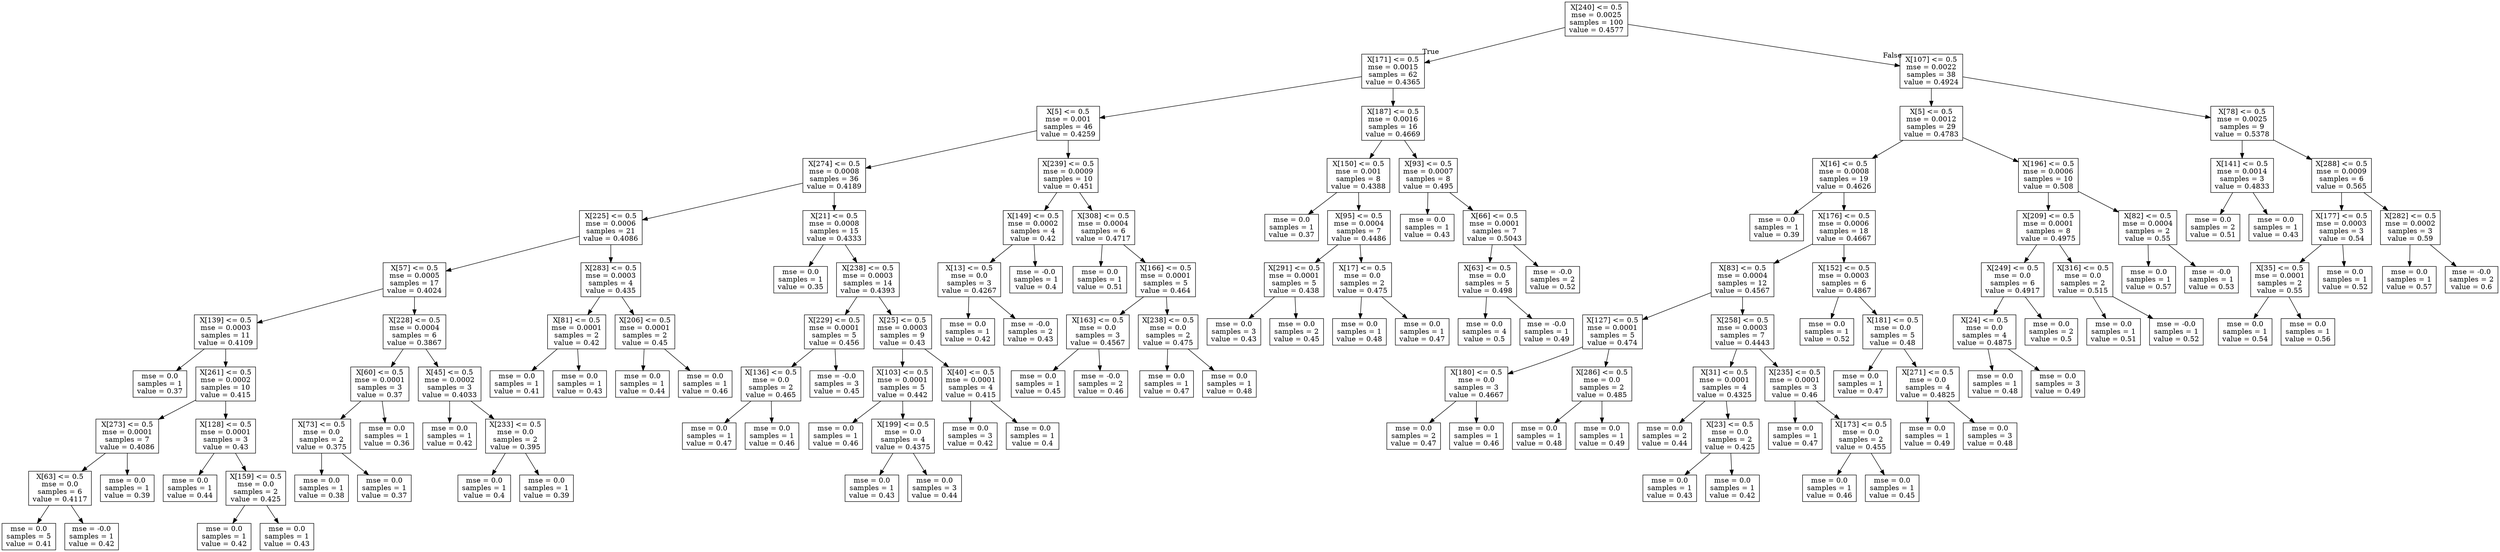 digraph Tree {
node [shape=box] ;
0 [label="X[240] <= 0.5\nmse = 0.0025\nsamples = 100\nvalue = 0.4577"] ;
1 [label="X[171] <= 0.5\nmse = 0.0015\nsamples = 62\nvalue = 0.4365"] ;
0 -> 1 [labeldistance=2.5, labelangle=45, headlabel="True"] ;
2 [label="X[5] <= 0.5\nmse = 0.001\nsamples = 46\nvalue = 0.4259"] ;
1 -> 2 ;
3 [label="X[274] <= 0.5\nmse = 0.0008\nsamples = 36\nvalue = 0.4189"] ;
2 -> 3 ;
4 [label="X[225] <= 0.5\nmse = 0.0006\nsamples = 21\nvalue = 0.4086"] ;
3 -> 4 ;
5 [label="X[57] <= 0.5\nmse = 0.0005\nsamples = 17\nvalue = 0.4024"] ;
4 -> 5 ;
6 [label="X[139] <= 0.5\nmse = 0.0003\nsamples = 11\nvalue = 0.4109"] ;
5 -> 6 ;
7 [label="mse = 0.0\nsamples = 1\nvalue = 0.37"] ;
6 -> 7 ;
8 [label="X[261] <= 0.5\nmse = 0.0002\nsamples = 10\nvalue = 0.415"] ;
6 -> 8 ;
9 [label="X[273] <= 0.5\nmse = 0.0001\nsamples = 7\nvalue = 0.4086"] ;
8 -> 9 ;
10 [label="X[63] <= 0.5\nmse = 0.0\nsamples = 6\nvalue = 0.4117"] ;
9 -> 10 ;
11 [label="mse = 0.0\nsamples = 5\nvalue = 0.41"] ;
10 -> 11 ;
12 [label="mse = -0.0\nsamples = 1\nvalue = 0.42"] ;
10 -> 12 ;
13 [label="mse = 0.0\nsamples = 1\nvalue = 0.39"] ;
9 -> 13 ;
14 [label="X[128] <= 0.5\nmse = 0.0001\nsamples = 3\nvalue = 0.43"] ;
8 -> 14 ;
15 [label="mse = 0.0\nsamples = 1\nvalue = 0.44"] ;
14 -> 15 ;
16 [label="X[159] <= 0.5\nmse = 0.0\nsamples = 2\nvalue = 0.425"] ;
14 -> 16 ;
17 [label="mse = 0.0\nsamples = 1\nvalue = 0.42"] ;
16 -> 17 ;
18 [label="mse = 0.0\nsamples = 1\nvalue = 0.43"] ;
16 -> 18 ;
19 [label="X[228] <= 0.5\nmse = 0.0004\nsamples = 6\nvalue = 0.3867"] ;
5 -> 19 ;
20 [label="X[60] <= 0.5\nmse = 0.0001\nsamples = 3\nvalue = 0.37"] ;
19 -> 20 ;
21 [label="X[73] <= 0.5\nmse = 0.0\nsamples = 2\nvalue = 0.375"] ;
20 -> 21 ;
22 [label="mse = 0.0\nsamples = 1\nvalue = 0.38"] ;
21 -> 22 ;
23 [label="mse = 0.0\nsamples = 1\nvalue = 0.37"] ;
21 -> 23 ;
24 [label="mse = 0.0\nsamples = 1\nvalue = 0.36"] ;
20 -> 24 ;
25 [label="X[45] <= 0.5\nmse = 0.0002\nsamples = 3\nvalue = 0.4033"] ;
19 -> 25 ;
26 [label="mse = 0.0\nsamples = 1\nvalue = 0.42"] ;
25 -> 26 ;
27 [label="X[233] <= 0.5\nmse = 0.0\nsamples = 2\nvalue = 0.395"] ;
25 -> 27 ;
28 [label="mse = 0.0\nsamples = 1\nvalue = 0.4"] ;
27 -> 28 ;
29 [label="mse = 0.0\nsamples = 1\nvalue = 0.39"] ;
27 -> 29 ;
30 [label="X[283] <= 0.5\nmse = 0.0003\nsamples = 4\nvalue = 0.435"] ;
4 -> 30 ;
31 [label="X[81] <= 0.5\nmse = 0.0001\nsamples = 2\nvalue = 0.42"] ;
30 -> 31 ;
32 [label="mse = 0.0\nsamples = 1\nvalue = 0.41"] ;
31 -> 32 ;
33 [label="mse = 0.0\nsamples = 1\nvalue = 0.43"] ;
31 -> 33 ;
34 [label="X[206] <= 0.5\nmse = 0.0001\nsamples = 2\nvalue = 0.45"] ;
30 -> 34 ;
35 [label="mse = 0.0\nsamples = 1\nvalue = 0.44"] ;
34 -> 35 ;
36 [label="mse = 0.0\nsamples = 1\nvalue = 0.46"] ;
34 -> 36 ;
37 [label="X[21] <= 0.5\nmse = 0.0008\nsamples = 15\nvalue = 0.4333"] ;
3 -> 37 ;
38 [label="mse = 0.0\nsamples = 1\nvalue = 0.35"] ;
37 -> 38 ;
39 [label="X[238] <= 0.5\nmse = 0.0003\nsamples = 14\nvalue = 0.4393"] ;
37 -> 39 ;
40 [label="X[229] <= 0.5\nmse = 0.0001\nsamples = 5\nvalue = 0.456"] ;
39 -> 40 ;
41 [label="X[136] <= 0.5\nmse = 0.0\nsamples = 2\nvalue = 0.465"] ;
40 -> 41 ;
42 [label="mse = 0.0\nsamples = 1\nvalue = 0.47"] ;
41 -> 42 ;
43 [label="mse = 0.0\nsamples = 1\nvalue = 0.46"] ;
41 -> 43 ;
44 [label="mse = -0.0\nsamples = 3\nvalue = 0.45"] ;
40 -> 44 ;
45 [label="X[25] <= 0.5\nmse = 0.0003\nsamples = 9\nvalue = 0.43"] ;
39 -> 45 ;
46 [label="X[103] <= 0.5\nmse = 0.0001\nsamples = 5\nvalue = 0.442"] ;
45 -> 46 ;
47 [label="mse = 0.0\nsamples = 1\nvalue = 0.46"] ;
46 -> 47 ;
48 [label="X[199] <= 0.5\nmse = 0.0\nsamples = 4\nvalue = 0.4375"] ;
46 -> 48 ;
49 [label="mse = 0.0\nsamples = 1\nvalue = 0.43"] ;
48 -> 49 ;
50 [label="mse = 0.0\nsamples = 3\nvalue = 0.44"] ;
48 -> 50 ;
51 [label="X[40] <= 0.5\nmse = 0.0001\nsamples = 4\nvalue = 0.415"] ;
45 -> 51 ;
52 [label="mse = 0.0\nsamples = 3\nvalue = 0.42"] ;
51 -> 52 ;
53 [label="mse = 0.0\nsamples = 1\nvalue = 0.4"] ;
51 -> 53 ;
54 [label="X[239] <= 0.5\nmse = 0.0009\nsamples = 10\nvalue = 0.451"] ;
2 -> 54 ;
55 [label="X[149] <= 0.5\nmse = 0.0002\nsamples = 4\nvalue = 0.42"] ;
54 -> 55 ;
56 [label="X[13] <= 0.5\nmse = 0.0\nsamples = 3\nvalue = 0.4267"] ;
55 -> 56 ;
57 [label="mse = 0.0\nsamples = 1\nvalue = 0.42"] ;
56 -> 57 ;
58 [label="mse = -0.0\nsamples = 2\nvalue = 0.43"] ;
56 -> 58 ;
59 [label="mse = -0.0\nsamples = 1\nvalue = 0.4"] ;
55 -> 59 ;
60 [label="X[308] <= 0.5\nmse = 0.0004\nsamples = 6\nvalue = 0.4717"] ;
54 -> 60 ;
61 [label="mse = 0.0\nsamples = 1\nvalue = 0.51"] ;
60 -> 61 ;
62 [label="X[166] <= 0.5\nmse = 0.0001\nsamples = 5\nvalue = 0.464"] ;
60 -> 62 ;
63 [label="X[163] <= 0.5\nmse = 0.0\nsamples = 3\nvalue = 0.4567"] ;
62 -> 63 ;
64 [label="mse = 0.0\nsamples = 1\nvalue = 0.45"] ;
63 -> 64 ;
65 [label="mse = -0.0\nsamples = 2\nvalue = 0.46"] ;
63 -> 65 ;
66 [label="X[238] <= 0.5\nmse = 0.0\nsamples = 2\nvalue = 0.475"] ;
62 -> 66 ;
67 [label="mse = 0.0\nsamples = 1\nvalue = 0.47"] ;
66 -> 67 ;
68 [label="mse = 0.0\nsamples = 1\nvalue = 0.48"] ;
66 -> 68 ;
69 [label="X[187] <= 0.5\nmse = 0.0016\nsamples = 16\nvalue = 0.4669"] ;
1 -> 69 ;
70 [label="X[150] <= 0.5\nmse = 0.001\nsamples = 8\nvalue = 0.4388"] ;
69 -> 70 ;
71 [label="mse = 0.0\nsamples = 1\nvalue = 0.37"] ;
70 -> 71 ;
72 [label="X[95] <= 0.5\nmse = 0.0004\nsamples = 7\nvalue = 0.4486"] ;
70 -> 72 ;
73 [label="X[291] <= 0.5\nmse = 0.0001\nsamples = 5\nvalue = 0.438"] ;
72 -> 73 ;
74 [label="mse = 0.0\nsamples = 3\nvalue = 0.43"] ;
73 -> 74 ;
75 [label="mse = 0.0\nsamples = 2\nvalue = 0.45"] ;
73 -> 75 ;
76 [label="X[17] <= 0.5\nmse = 0.0\nsamples = 2\nvalue = 0.475"] ;
72 -> 76 ;
77 [label="mse = 0.0\nsamples = 1\nvalue = 0.48"] ;
76 -> 77 ;
78 [label="mse = 0.0\nsamples = 1\nvalue = 0.47"] ;
76 -> 78 ;
79 [label="X[93] <= 0.5\nmse = 0.0007\nsamples = 8\nvalue = 0.495"] ;
69 -> 79 ;
80 [label="mse = 0.0\nsamples = 1\nvalue = 0.43"] ;
79 -> 80 ;
81 [label="X[66] <= 0.5\nmse = 0.0001\nsamples = 7\nvalue = 0.5043"] ;
79 -> 81 ;
82 [label="X[63] <= 0.5\nmse = 0.0\nsamples = 5\nvalue = 0.498"] ;
81 -> 82 ;
83 [label="mse = 0.0\nsamples = 4\nvalue = 0.5"] ;
82 -> 83 ;
84 [label="mse = -0.0\nsamples = 1\nvalue = 0.49"] ;
82 -> 84 ;
85 [label="mse = -0.0\nsamples = 2\nvalue = 0.52"] ;
81 -> 85 ;
86 [label="X[107] <= 0.5\nmse = 0.0022\nsamples = 38\nvalue = 0.4924"] ;
0 -> 86 [labeldistance=2.5, labelangle=-45, headlabel="False"] ;
87 [label="X[5] <= 0.5\nmse = 0.0012\nsamples = 29\nvalue = 0.4783"] ;
86 -> 87 ;
88 [label="X[16] <= 0.5\nmse = 0.0008\nsamples = 19\nvalue = 0.4626"] ;
87 -> 88 ;
89 [label="mse = 0.0\nsamples = 1\nvalue = 0.39"] ;
88 -> 89 ;
90 [label="X[176] <= 0.5\nmse = 0.0006\nsamples = 18\nvalue = 0.4667"] ;
88 -> 90 ;
91 [label="X[83] <= 0.5\nmse = 0.0004\nsamples = 12\nvalue = 0.4567"] ;
90 -> 91 ;
92 [label="X[127] <= 0.5\nmse = 0.0001\nsamples = 5\nvalue = 0.474"] ;
91 -> 92 ;
93 [label="X[180] <= 0.5\nmse = 0.0\nsamples = 3\nvalue = 0.4667"] ;
92 -> 93 ;
94 [label="mse = 0.0\nsamples = 2\nvalue = 0.47"] ;
93 -> 94 ;
95 [label="mse = 0.0\nsamples = 1\nvalue = 0.46"] ;
93 -> 95 ;
96 [label="X[286] <= 0.5\nmse = 0.0\nsamples = 2\nvalue = 0.485"] ;
92 -> 96 ;
97 [label="mse = 0.0\nsamples = 1\nvalue = 0.48"] ;
96 -> 97 ;
98 [label="mse = 0.0\nsamples = 1\nvalue = 0.49"] ;
96 -> 98 ;
99 [label="X[258] <= 0.5\nmse = 0.0003\nsamples = 7\nvalue = 0.4443"] ;
91 -> 99 ;
100 [label="X[31] <= 0.5\nmse = 0.0001\nsamples = 4\nvalue = 0.4325"] ;
99 -> 100 ;
101 [label="mse = 0.0\nsamples = 2\nvalue = 0.44"] ;
100 -> 101 ;
102 [label="X[23] <= 0.5\nmse = 0.0\nsamples = 2\nvalue = 0.425"] ;
100 -> 102 ;
103 [label="mse = 0.0\nsamples = 1\nvalue = 0.43"] ;
102 -> 103 ;
104 [label="mse = 0.0\nsamples = 1\nvalue = 0.42"] ;
102 -> 104 ;
105 [label="X[235] <= 0.5\nmse = 0.0001\nsamples = 3\nvalue = 0.46"] ;
99 -> 105 ;
106 [label="mse = 0.0\nsamples = 1\nvalue = 0.47"] ;
105 -> 106 ;
107 [label="X[173] <= 0.5\nmse = 0.0\nsamples = 2\nvalue = 0.455"] ;
105 -> 107 ;
108 [label="mse = 0.0\nsamples = 1\nvalue = 0.46"] ;
107 -> 108 ;
109 [label="mse = 0.0\nsamples = 1\nvalue = 0.45"] ;
107 -> 109 ;
110 [label="X[152] <= 0.5\nmse = 0.0003\nsamples = 6\nvalue = 0.4867"] ;
90 -> 110 ;
111 [label="mse = 0.0\nsamples = 1\nvalue = 0.52"] ;
110 -> 111 ;
112 [label="X[181] <= 0.5\nmse = 0.0\nsamples = 5\nvalue = 0.48"] ;
110 -> 112 ;
113 [label="mse = 0.0\nsamples = 1\nvalue = 0.47"] ;
112 -> 113 ;
114 [label="X[271] <= 0.5\nmse = 0.0\nsamples = 4\nvalue = 0.4825"] ;
112 -> 114 ;
115 [label="mse = 0.0\nsamples = 1\nvalue = 0.49"] ;
114 -> 115 ;
116 [label="mse = 0.0\nsamples = 3\nvalue = 0.48"] ;
114 -> 116 ;
117 [label="X[196] <= 0.5\nmse = 0.0006\nsamples = 10\nvalue = 0.508"] ;
87 -> 117 ;
118 [label="X[209] <= 0.5\nmse = 0.0001\nsamples = 8\nvalue = 0.4975"] ;
117 -> 118 ;
119 [label="X[249] <= 0.5\nmse = 0.0\nsamples = 6\nvalue = 0.4917"] ;
118 -> 119 ;
120 [label="X[24] <= 0.5\nmse = 0.0\nsamples = 4\nvalue = 0.4875"] ;
119 -> 120 ;
121 [label="mse = 0.0\nsamples = 1\nvalue = 0.48"] ;
120 -> 121 ;
122 [label="mse = 0.0\nsamples = 3\nvalue = 0.49"] ;
120 -> 122 ;
123 [label="mse = 0.0\nsamples = 2\nvalue = 0.5"] ;
119 -> 123 ;
124 [label="X[316] <= 0.5\nmse = 0.0\nsamples = 2\nvalue = 0.515"] ;
118 -> 124 ;
125 [label="mse = 0.0\nsamples = 1\nvalue = 0.51"] ;
124 -> 125 ;
126 [label="mse = -0.0\nsamples = 1\nvalue = 0.52"] ;
124 -> 126 ;
127 [label="X[82] <= 0.5\nmse = 0.0004\nsamples = 2\nvalue = 0.55"] ;
117 -> 127 ;
128 [label="mse = 0.0\nsamples = 1\nvalue = 0.57"] ;
127 -> 128 ;
129 [label="mse = -0.0\nsamples = 1\nvalue = 0.53"] ;
127 -> 129 ;
130 [label="X[78] <= 0.5\nmse = 0.0025\nsamples = 9\nvalue = 0.5378"] ;
86 -> 130 ;
131 [label="X[141] <= 0.5\nmse = 0.0014\nsamples = 3\nvalue = 0.4833"] ;
130 -> 131 ;
132 [label="mse = 0.0\nsamples = 2\nvalue = 0.51"] ;
131 -> 132 ;
133 [label="mse = 0.0\nsamples = 1\nvalue = 0.43"] ;
131 -> 133 ;
134 [label="X[288] <= 0.5\nmse = 0.0009\nsamples = 6\nvalue = 0.565"] ;
130 -> 134 ;
135 [label="X[177] <= 0.5\nmse = 0.0003\nsamples = 3\nvalue = 0.54"] ;
134 -> 135 ;
136 [label="X[35] <= 0.5\nmse = 0.0001\nsamples = 2\nvalue = 0.55"] ;
135 -> 136 ;
137 [label="mse = 0.0\nsamples = 1\nvalue = 0.54"] ;
136 -> 137 ;
138 [label="mse = 0.0\nsamples = 1\nvalue = 0.56"] ;
136 -> 138 ;
139 [label="mse = 0.0\nsamples = 1\nvalue = 0.52"] ;
135 -> 139 ;
140 [label="X[282] <= 0.5\nmse = 0.0002\nsamples = 3\nvalue = 0.59"] ;
134 -> 140 ;
141 [label="mse = 0.0\nsamples = 1\nvalue = 0.57"] ;
140 -> 141 ;
142 [label="mse = -0.0\nsamples = 2\nvalue = 0.6"] ;
140 -> 142 ;
}